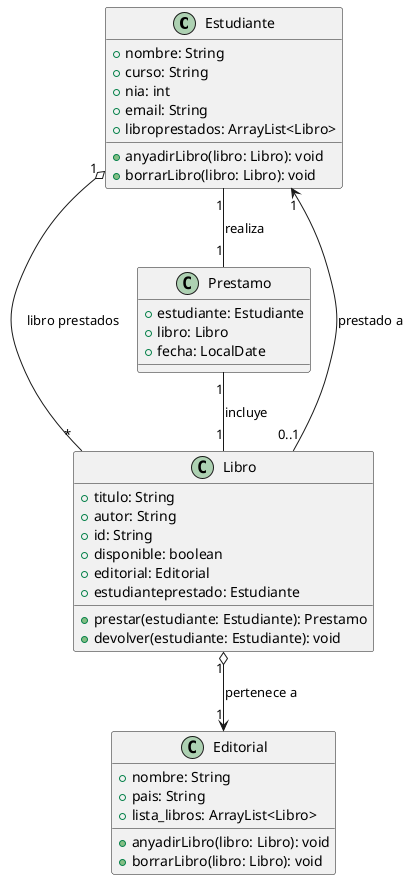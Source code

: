 @startuml
class Estudiante {
    +nombre: String
    +curso: String
    +nia: int
    +email: String
    +libroprestados: ArrayList<Libro>
    +anyadirLibro(libro: Libro): void
    +borrarLibro(libro: Libro): void
}

class Libro {
    +titulo: String
    +autor: String
    +id: String
    +disponible: boolean
    +editorial: Editorial
    +estudianteprestado: Estudiante
    +prestar(estudiante: Estudiante): Prestamo
    +devolver(estudiante: Estudiante): void
}

class Editorial {
    +nombre: String
    +pais: String
    +lista_libros: ArrayList<Libro>
    +anyadirLibro(libro: Libro): void
    +borrarLibro(libro: Libro): void
}

class Prestamo {
    +estudiante: Estudiante
    +libro: Libro
    +fecha: LocalDate
}

' Relaciones entre clases
Estudiante "1" o-- "*" Libro : "libro prestados"
Libro "1" o--> "1" Editorial : "pertenece a"
Libro "0..1" --> "1" Estudiante : "prestado a"
Estudiante "1" -- "1" Prestamo : "realiza"
Prestamo "1" -- "1" Libro : "incluye"

@enduml
